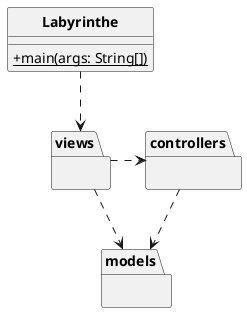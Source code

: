@startuml Labyrinthe

skinparam style strictuml
skinparam classAttributeIconSize 0
skinparam classFontStyle Bold
hide enum methods

class Labyrinthe
{
    + {static} main(args: String[])
}

package views
{

}

package controllers
{

}

package models
{

}

Labyrinthe ..> views
controllers ..> models
views ..> models
views .> controllers

@enduml